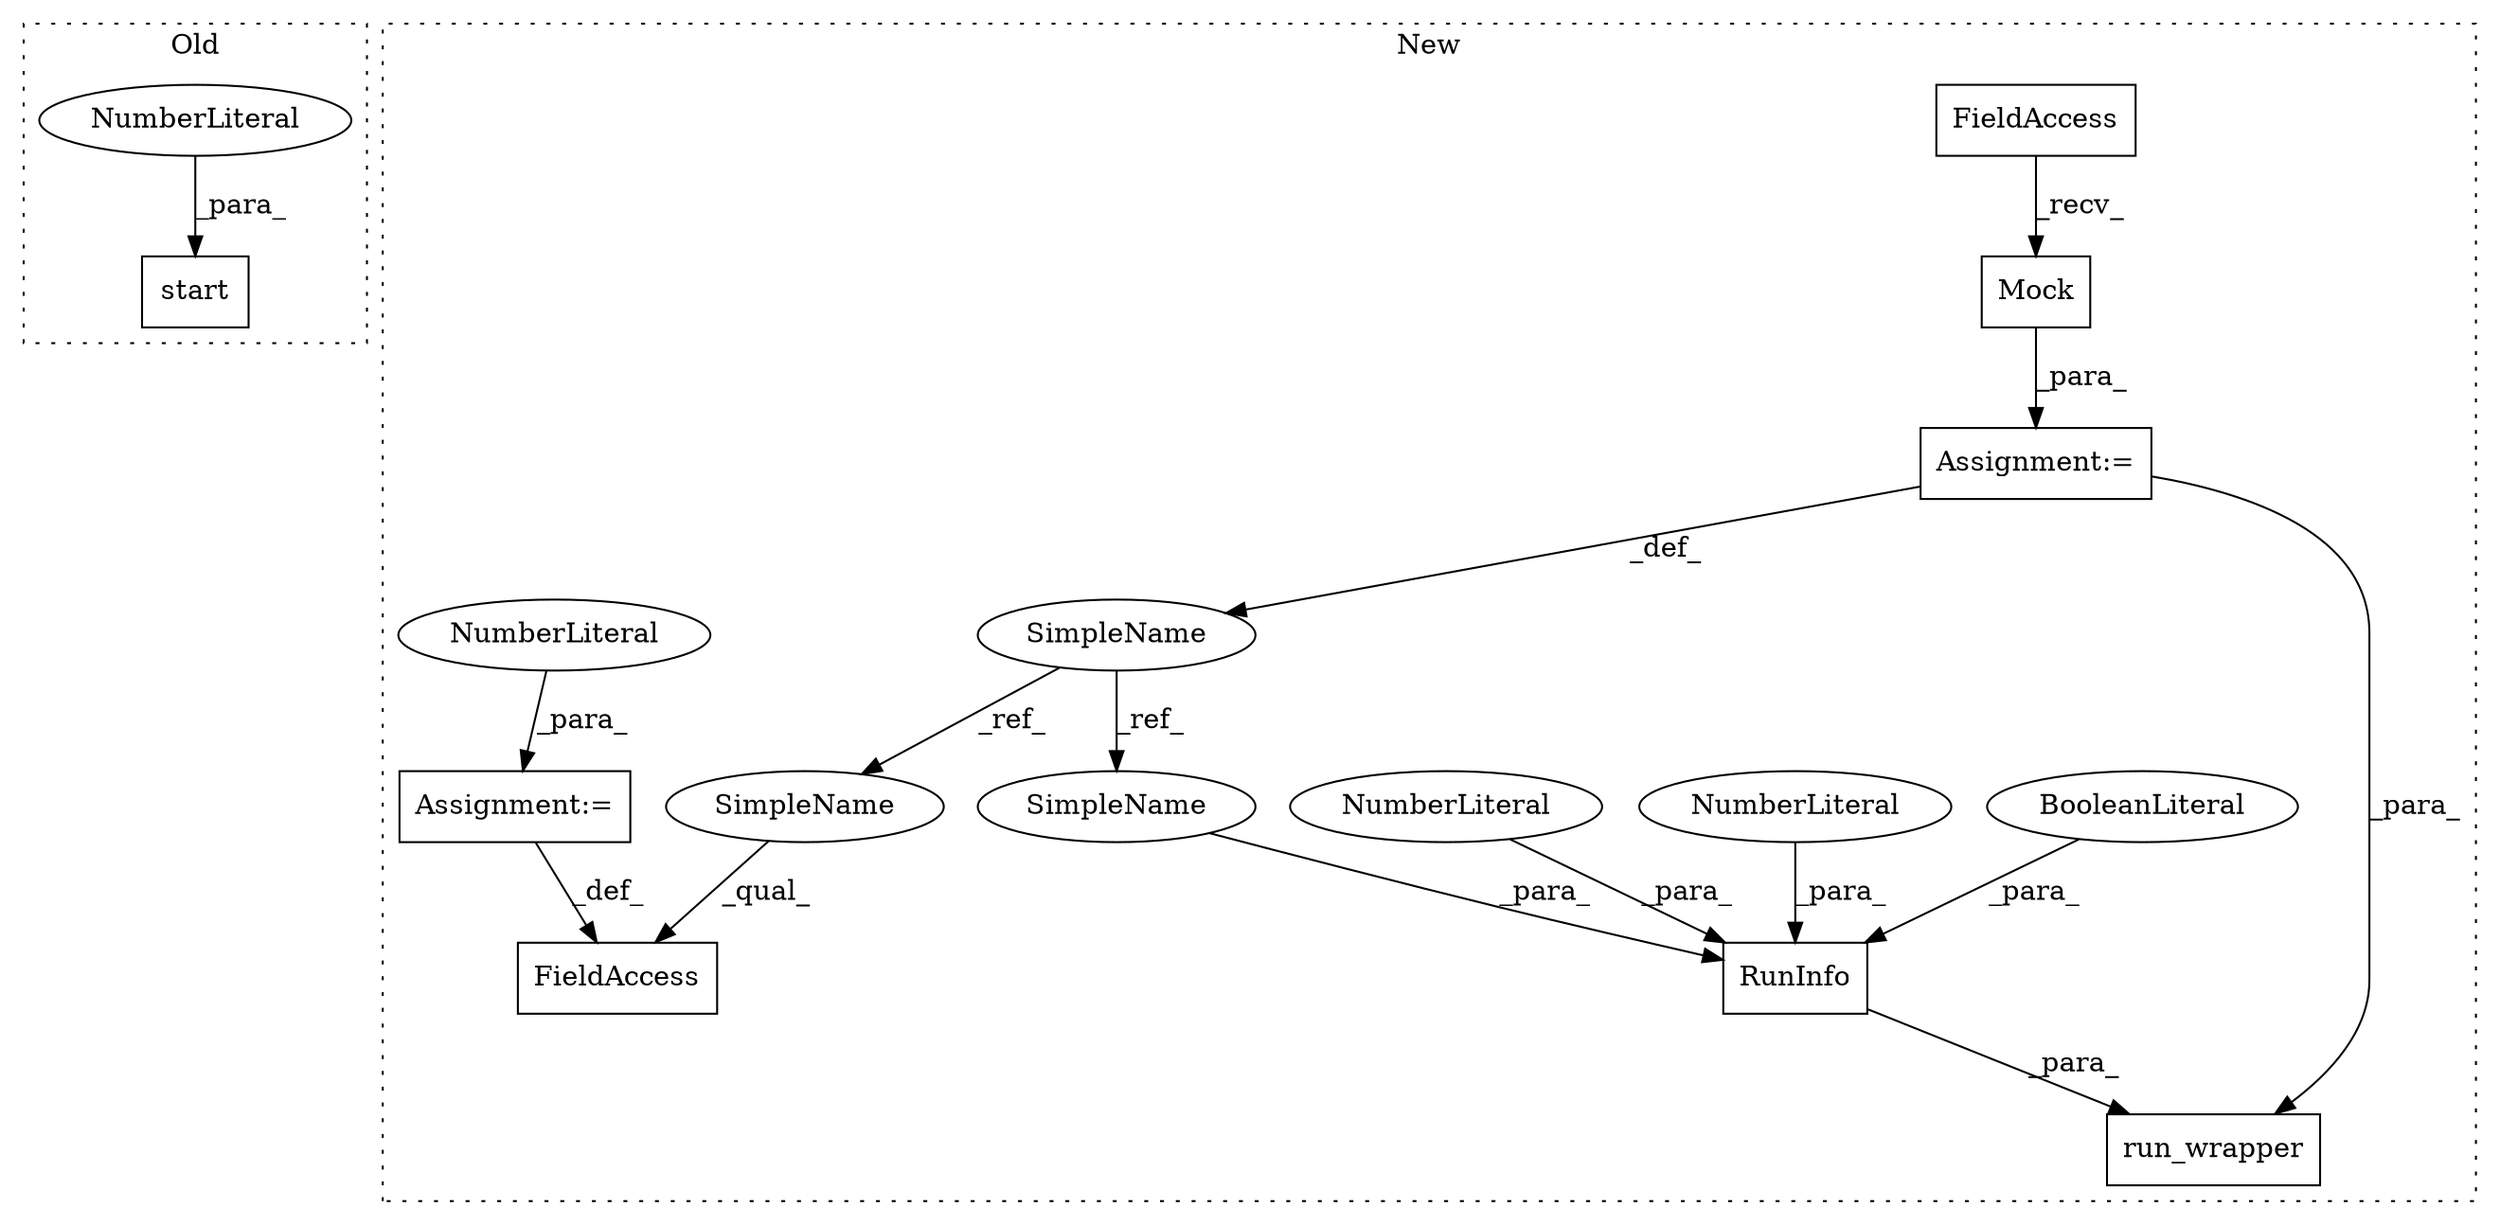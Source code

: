 digraph G {
subgraph cluster0 {
1 [label="start" a="32" s="7678,7696" l="6,1" shape="box"];
3 [label="NumberLiteral" a="34" s="7694" l="2" shape="ellipse"];
label = "Old";
style="dotted";
}
subgraph cluster1 {
2 [label="RunInfo" a="32" s="9066,9101" l="8,1" shape="box"];
4 [label="NumberLiteral" a="34" s="9081" l="2" shape="ellipse"];
5 [label="NumberLiteral" a="34" s="9094" l="1" shape="ellipse"];
6 [label="SimpleName" a="42" s="8398" l="6" shape="ellipse"];
7 [label="FieldAccess" a="22" s="8431" l="16" shape="box"];
8 [label="run_wrapper" a="32" s="9054,9102" l="12,1" shape="box"];
9 [label="BooleanLiteral" a="9" s="9096" l="5" shape="ellipse"];
10 [label="Assignment:=" a="7" s="8447" l="1" shape="box"];
11 [label="NumberLiteral" a="34" s="8448" l="3" shape="ellipse"];
12 [label="Assignment:=" a="7" s="8404" l="1" shape="box"];
13 [label="Mock" a="32" s="8419" l="6" shape="box"];
14 [label="FieldAccess" a="22" s="8405" l="13" shape="box"];
15 [label="SimpleName" a="42" s="9074" l="6" shape="ellipse"];
16 [label="SimpleName" a="42" s="8431" l="6" shape="ellipse"];
label = "New";
style="dotted";
}
2 -> 8 [label="_para_"];
3 -> 1 [label="_para_"];
4 -> 2 [label="_para_"];
5 -> 2 [label="_para_"];
6 -> 15 [label="_ref_"];
6 -> 16 [label="_ref_"];
9 -> 2 [label="_para_"];
10 -> 7 [label="_def_"];
11 -> 10 [label="_para_"];
12 -> 6 [label="_def_"];
12 -> 8 [label="_para_"];
13 -> 12 [label="_para_"];
14 -> 13 [label="_recv_"];
15 -> 2 [label="_para_"];
16 -> 7 [label="_qual_"];
}